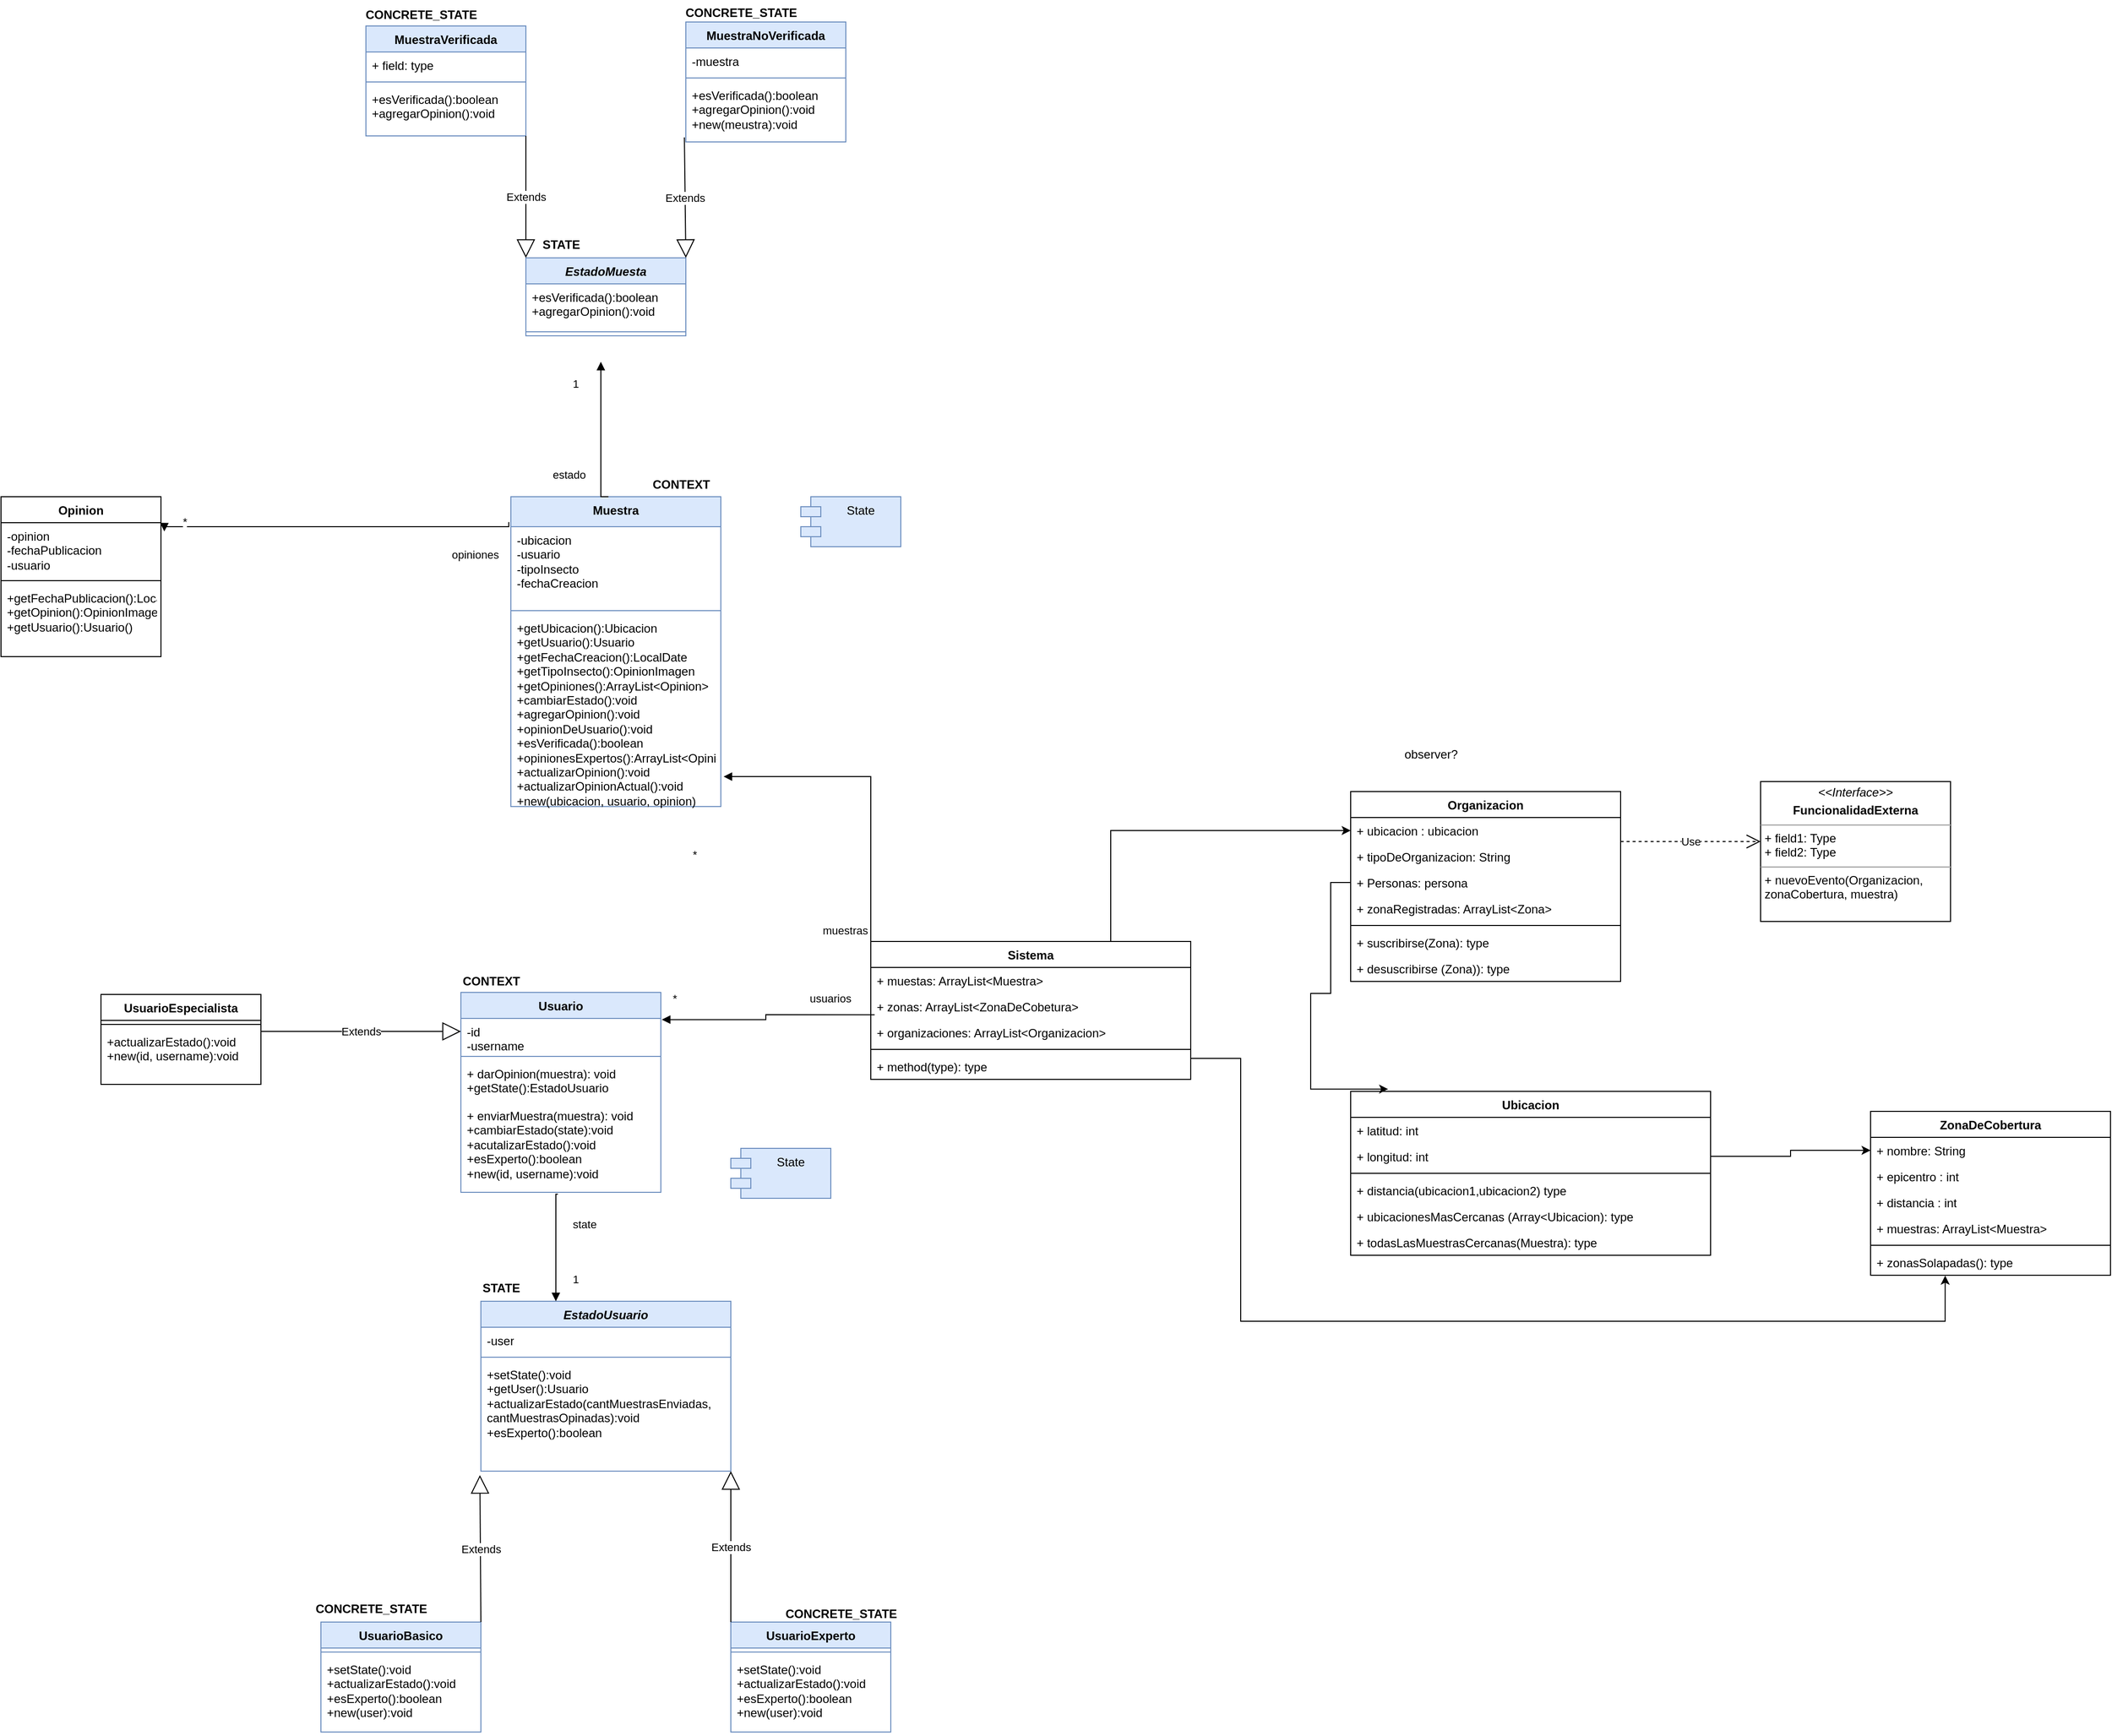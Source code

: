 <mxfile version="21.3.8" type="device">
  <diagram name="Página-1" id="EJl1tC74jtopaxx9l2ul">
    <mxGraphModel dx="2084" dy="671" grid="1" gridSize="10" guides="1" tooltips="1" connect="1" arrows="1" fold="1" page="1" pageScale="1" pageWidth="827" pageHeight="1169" math="0" shadow="0">
      <root>
        <mxCell id="0" />
        <mxCell id="1" parent="0" />
        <mxCell id="cjWLQR7C9Qx7QQM9_jkd-96" value="&lt;div&gt;Muestra&lt;/div&gt;&lt;div&gt;&lt;br&gt;&lt;/div&gt;" style="swimlane;fontStyle=1;align=center;verticalAlign=top;childLayout=stackLayout;horizontal=1;startSize=30;horizontalStack=0;resizeParent=1;resizeParentMax=0;resizeLast=0;collapsible=1;marginBottom=0;whiteSpace=wrap;html=1;fillColor=#dae8fc;strokeColor=#6c8ebf;" parent="1" vertex="1">
          <mxGeometry x="-180" y="585" width="210" height="310" as="geometry" />
        </mxCell>
        <mxCell id="cjWLQR7C9Qx7QQM9_jkd-97" value="&lt;div&gt;-ubicacion&lt;/div&gt;&lt;div&gt;-usuario&lt;/div&gt;&lt;div&gt;-tipoInsecto&lt;/div&gt;&lt;div&gt;-fechaCreacion&lt;/div&gt;" style="text;strokeColor=none;fillColor=none;align=left;verticalAlign=top;spacingLeft=4;spacingRight=4;overflow=hidden;rotatable=0;points=[[0,0.5],[1,0.5]];portConstraint=eastwest;whiteSpace=wrap;html=1;" parent="cjWLQR7C9Qx7QQM9_jkd-96" vertex="1">
          <mxGeometry y="30" width="210" height="80" as="geometry" />
        </mxCell>
        <mxCell id="cjWLQR7C9Qx7QQM9_jkd-98" value="" style="line;strokeWidth=1;fillColor=none;align=left;verticalAlign=middle;spacingTop=-1;spacingLeft=3;spacingRight=3;rotatable=0;labelPosition=right;points=[];portConstraint=eastwest;strokeColor=inherit;" parent="cjWLQR7C9Qx7QQM9_jkd-96" vertex="1">
          <mxGeometry y="110" width="210" height="8" as="geometry" />
        </mxCell>
        <mxCell id="cjWLQR7C9Qx7QQM9_jkd-99" value="&lt;div&gt;+getUbicacion():Ubicacion&lt;/div&gt;&lt;div&gt;+getUsuario():Usuario&lt;/div&gt;&lt;div&gt;+getFechaCreacion():LocalDate&lt;/div&gt;&lt;div&gt;+getTipoInsecto():OpinionImagen&lt;br&gt;&lt;/div&gt;&lt;div&gt;+getOpiniones():ArrayList&amp;lt;Opinion&amp;gt;&lt;/div&gt;&lt;div&gt;+cambiarEstado():void&lt;/div&gt;&lt;div&gt;+agregarOpinion():void&lt;/div&gt;&lt;div&gt;+opinionDeUsuario():void&lt;/div&gt;&lt;div&gt;+esVerificada():boolean&lt;/div&gt;&lt;div&gt;+opinionesExpertos():ArrayList&amp;lt;Opinion&amp;gt;&lt;/div&gt;&lt;div&gt;+actualizarOpinion():void&lt;/div&gt;&lt;div&gt;+actualizarOpinionActual():void&lt;/div&gt;&lt;div&gt;+new(ubicacion, usuario, opinion)&lt;br&gt;&lt;/div&gt;" style="text;strokeColor=none;fillColor=none;align=left;verticalAlign=top;spacingLeft=4;spacingRight=4;overflow=hidden;rotatable=0;points=[[0,0.5],[1,0.5]];portConstraint=eastwest;whiteSpace=wrap;html=1;" parent="cjWLQR7C9Qx7QQM9_jkd-96" vertex="1">
          <mxGeometry y="118" width="210" height="192" as="geometry" />
        </mxCell>
        <mxCell id="cjWLQR7C9Qx7QQM9_jkd-109" value="Ubicacion" style="swimlane;fontStyle=1;align=center;verticalAlign=top;childLayout=stackLayout;horizontal=1;startSize=26;horizontalStack=0;resizeParent=1;resizeParentMax=0;resizeLast=0;collapsible=1;marginBottom=0;whiteSpace=wrap;html=1;" parent="1" vertex="1">
          <mxGeometry x="660" y="1180" width="360" height="164" as="geometry" />
        </mxCell>
        <mxCell id="cjWLQR7C9Qx7QQM9_jkd-110" value="+ latitud: int" style="text;strokeColor=none;fillColor=none;align=left;verticalAlign=top;spacingLeft=4;spacingRight=4;overflow=hidden;rotatable=0;points=[[0,0.5],[1,0.5]];portConstraint=eastwest;whiteSpace=wrap;html=1;" parent="cjWLQR7C9Qx7QQM9_jkd-109" vertex="1">
          <mxGeometry y="26" width="360" height="26" as="geometry" />
        </mxCell>
        <mxCell id="cjWLQR7C9Qx7QQM9_jkd-113" value="+ longitud: int&amp;nbsp;" style="text;strokeColor=none;fillColor=none;align=left;verticalAlign=top;spacingLeft=4;spacingRight=4;overflow=hidden;rotatable=0;points=[[0,0.5],[1,0.5]];portConstraint=eastwest;whiteSpace=wrap;html=1;" parent="cjWLQR7C9Qx7QQM9_jkd-109" vertex="1">
          <mxGeometry y="52" width="360" height="26" as="geometry" />
        </mxCell>
        <mxCell id="cjWLQR7C9Qx7QQM9_jkd-111" value="" style="line;strokeWidth=1;fillColor=none;align=left;verticalAlign=middle;spacingTop=-1;spacingLeft=3;spacingRight=3;rotatable=0;labelPosition=right;points=[];portConstraint=eastwest;strokeColor=inherit;" parent="cjWLQR7C9Qx7QQM9_jkd-109" vertex="1">
          <mxGeometry y="78" width="360" height="8" as="geometry" />
        </mxCell>
        <mxCell id="cjWLQR7C9Qx7QQM9_jkd-112" value="+ distancia(ubicacion1,ubicacion2) type" style="text;strokeColor=none;fillColor=none;align=left;verticalAlign=top;spacingLeft=4;spacingRight=4;overflow=hidden;rotatable=0;points=[[0,0.5],[1,0.5]];portConstraint=eastwest;whiteSpace=wrap;html=1;" parent="cjWLQR7C9Qx7QQM9_jkd-109" vertex="1">
          <mxGeometry y="86" width="360" height="26" as="geometry" />
        </mxCell>
        <mxCell id="cjWLQR7C9Qx7QQM9_jkd-114" value="+ ubicacionesMasCercanas (Array&amp;lt;Ubicacion): type" style="text;strokeColor=none;fillColor=none;align=left;verticalAlign=top;spacingLeft=4;spacingRight=4;overflow=hidden;rotatable=0;points=[[0,0.5],[1,0.5]];portConstraint=eastwest;whiteSpace=wrap;html=1;" parent="cjWLQR7C9Qx7QQM9_jkd-109" vertex="1">
          <mxGeometry y="112" width="360" height="26" as="geometry" />
        </mxCell>
        <mxCell id="cjWLQR7C9Qx7QQM9_jkd-115" value="+ todasLasMuestrasCercanas(Muestra): type" style="text;strokeColor=none;fillColor=none;align=left;verticalAlign=top;spacingLeft=4;spacingRight=4;overflow=hidden;rotatable=0;points=[[0,0.5],[1,0.5]];portConstraint=eastwest;whiteSpace=wrap;html=1;" parent="cjWLQR7C9Qx7QQM9_jkd-109" vertex="1">
          <mxGeometry y="138" width="360" height="26" as="geometry" />
        </mxCell>
        <mxCell id="cjWLQR7C9Qx7QQM9_jkd-116" value="" style="text;strokeColor=none;fillColor=none;align=left;verticalAlign=middle;spacingTop=-1;spacingLeft=4;spacingRight=4;rotatable=0;labelPosition=right;points=[];portConstraint=eastwest;" parent="1" vertex="1">
          <mxGeometry x="630" y="906" width="20" height="14" as="geometry" />
        </mxCell>
        <mxCell id="cjWLQR7C9Qx7QQM9_jkd-117" value="Organizacion" style="swimlane;fontStyle=1;align=center;verticalAlign=top;childLayout=stackLayout;horizontal=1;startSize=26;horizontalStack=0;resizeParent=1;resizeParentMax=0;resizeLast=0;collapsible=1;marginBottom=0;whiteSpace=wrap;html=1;" parent="1" vertex="1">
          <mxGeometry x="660" y="880" width="270" height="190" as="geometry" />
        </mxCell>
        <mxCell id="cjWLQR7C9Qx7QQM9_jkd-118" value="+ ubicacion : ubicacion" style="text;strokeColor=none;fillColor=none;align=left;verticalAlign=top;spacingLeft=4;spacingRight=4;overflow=hidden;rotatable=0;points=[[0,0.5],[1,0.5]];portConstraint=eastwest;whiteSpace=wrap;html=1;" parent="cjWLQR7C9Qx7QQM9_jkd-117" vertex="1">
          <mxGeometry y="26" width="270" height="26" as="geometry" />
        </mxCell>
        <mxCell id="cjWLQR7C9Qx7QQM9_jkd-121" value="+ tipoDeOrganizacion: String" style="text;strokeColor=none;fillColor=none;align=left;verticalAlign=top;spacingLeft=4;spacingRight=4;overflow=hidden;rotatable=0;points=[[0,0.5],[1,0.5]];portConstraint=eastwest;whiteSpace=wrap;html=1;" parent="cjWLQR7C9Qx7QQM9_jkd-117" vertex="1">
          <mxGeometry y="52" width="270" height="26" as="geometry" />
        </mxCell>
        <mxCell id="cjWLQR7C9Qx7QQM9_jkd-122" value="+ Personas: persona" style="text;strokeColor=none;fillColor=none;align=left;verticalAlign=top;spacingLeft=4;spacingRight=4;overflow=hidden;rotatable=0;points=[[0,0.5],[1,0.5]];portConstraint=eastwest;whiteSpace=wrap;html=1;" parent="cjWLQR7C9Qx7QQM9_jkd-117" vertex="1">
          <mxGeometry y="78" width="270" height="26" as="geometry" />
        </mxCell>
        <mxCell id="cjWLQR7C9Qx7QQM9_jkd-124" value="+ zonaRegistradas: ArrayList&amp;lt;Zona&amp;gt;" style="text;strokeColor=none;fillColor=none;align=left;verticalAlign=top;spacingLeft=4;spacingRight=4;overflow=hidden;rotatable=0;points=[[0,0.5],[1,0.5]];portConstraint=eastwest;whiteSpace=wrap;html=1;" parent="cjWLQR7C9Qx7QQM9_jkd-117" vertex="1">
          <mxGeometry y="104" width="270" height="26" as="geometry" />
        </mxCell>
        <mxCell id="cjWLQR7C9Qx7QQM9_jkd-119" value="" style="line;strokeWidth=1;fillColor=none;align=left;verticalAlign=middle;spacingTop=-1;spacingLeft=3;spacingRight=3;rotatable=0;labelPosition=right;points=[];portConstraint=eastwest;strokeColor=inherit;" parent="cjWLQR7C9Qx7QQM9_jkd-117" vertex="1">
          <mxGeometry y="130" width="270" height="8" as="geometry" />
        </mxCell>
        <mxCell id="cjWLQR7C9Qx7QQM9_jkd-123" value="+ suscribirse(Zona): type" style="text;strokeColor=none;fillColor=none;align=left;verticalAlign=top;spacingLeft=4;spacingRight=4;overflow=hidden;rotatable=0;points=[[0,0.5],[1,0.5]];portConstraint=eastwest;whiteSpace=wrap;html=1;" parent="cjWLQR7C9Qx7QQM9_jkd-117" vertex="1">
          <mxGeometry y="138" width="270" height="26" as="geometry" />
        </mxCell>
        <mxCell id="cjWLQR7C9Qx7QQM9_jkd-120" value="+ desuscribirse (Zona)): type" style="text;strokeColor=none;fillColor=none;align=left;verticalAlign=top;spacingLeft=4;spacingRight=4;overflow=hidden;rotatable=0;points=[[0,0.5],[1,0.5]];portConstraint=eastwest;whiteSpace=wrap;html=1;" parent="cjWLQR7C9Qx7QQM9_jkd-117" vertex="1">
          <mxGeometry y="164" width="270" height="26" as="geometry" />
        </mxCell>
        <mxCell id="cjWLQR7C9Qx7QQM9_jkd-125" value="Use" style="endArrow=open;endSize=12;dashed=1;html=1;rounded=0;exitX=1;exitY=0;exitDx=0;exitDy=0;" parent="1" edge="1">
          <mxGeometry width="160" relative="1" as="geometry">
            <mxPoint x="930" y="930" as="sourcePoint" />
            <mxPoint x="1070" y="930" as="targetPoint" />
          </mxGeometry>
        </mxCell>
        <mxCell id="cjWLQR7C9Qx7QQM9_jkd-127" value="&lt;p style=&quot;margin:0px;margin-top:4px;text-align:center;&quot;&gt;&lt;i&gt;&amp;lt;&amp;lt;Interface&amp;gt;&amp;gt;&lt;/i&gt;&lt;/p&gt;&lt;p style=&quot;margin:0px;margin-top:4px;text-align:center;&quot;&gt;&lt;b&gt;FuncionalidadExterna&lt;/b&gt;&lt;br&gt;&lt;/p&gt;&lt;hr size=&quot;1&quot;&gt;&lt;p style=&quot;margin:0px;margin-left:4px;&quot;&gt;+ field1: Type&lt;br&gt;+ field2: Type&lt;/p&gt;&lt;hr size=&quot;1&quot;&gt;&lt;p style=&quot;margin:0px;margin-left:4px;&quot;&gt;+ nuevoEvento(Organizacion, zonaCobertura, muestra)&lt;br&gt;&lt;/p&gt;" style="verticalAlign=top;align=left;overflow=fill;fontSize=12;fontFamily=Helvetica;html=1;whiteSpace=wrap;" parent="1" vertex="1">
          <mxGeometry x="1070" y="870" width="190" height="140" as="geometry" />
        </mxCell>
        <mxCell id="cjWLQR7C9Qx7QQM9_jkd-128" value="ZonaDeCobertura" style="swimlane;fontStyle=1;align=center;verticalAlign=top;childLayout=stackLayout;horizontal=1;startSize=26;horizontalStack=0;resizeParent=1;resizeParentMax=0;resizeLast=0;collapsible=1;marginBottom=0;whiteSpace=wrap;html=1;" parent="1" vertex="1">
          <mxGeometry x="1180" y="1200" width="240" height="164" as="geometry" />
        </mxCell>
        <mxCell id="cjWLQR7C9Qx7QQM9_jkd-136" value="+ nombre: String" style="text;strokeColor=none;fillColor=none;align=left;verticalAlign=top;spacingLeft=4;spacingRight=4;overflow=hidden;rotatable=0;points=[[0,0.5],[1,0.5]];portConstraint=eastwest;whiteSpace=wrap;html=1;" parent="cjWLQR7C9Qx7QQM9_jkd-128" vertex="1">
          <mxGeometry y="26" width="240" height="26" as="geometry" />
        </mxCell>
        <mxCell id="cjWLQR7C9Qx7QQM9_jkd-129" value="+ epicentro : int&amp;nbsp;" style="text;strokeColor=none;fillColor=none;align=left;verticalAlign=top;spacingLeft=4;spacingRight=4;overflow=hidden;rotatable=0;points=[[0,0.5],[1,0.5]];portConstraint=eastwest;whiteSpace=wrap;html=1;" parent="cjWLQR7C9Qx7QQM9_jkd-128" vertex="1">
          <mxGeometry y="52" width="240" height="26" as="geometry" />
        </mxCell>
        <mxCell id="cjWLQR7C9Qx7QQM9_jkd-137" value="+ distancia : int" style="text;strokeColor=none;fillColor=none;align=left;verticalAlign=top;spacingLeft=4;spacingRight=4;overflow=hidden;rotatable=0;points=[[0,0.5],[1,0.5]];portConstraint=eastwest;whiteSpace=wrap;html=1;" parent="cjWLQR7C9Qx7QQM9_jkd-128" vertex="1">
          <mxGeometry y="78" width="240" height="26" as="geometry" />
        </mxCell>
        <mxCell id="cjWLQR7C9Qx7QQM9_jkd-138" value="+ muestras: ArrayList&amp;lt;Muestra&amp;gt;" style="text;strokeColor=none;fillColor=none;align=left;verticalAlign=top;spacingLeft=4;spacingRight=4;overflow=hidden;rotatable=0;points=[[0,0.5],[1,0.5]];portConstraint=eastwest;whiteSpace=wrap;html=1;" parent="cjWLQR7C9Qx7QQM9_jkd-128" vertex="1">
          <mxGeometry y="104" width="240" height="26" as="geometry" />
        </mxCell>
        <mxCell id="cjWLQR7C9Qx7QQM9_jkd-130" value="" style="line;strokeWidth=1;fillColor=none;align=left;verticalAlign=middle;spacingTop=-1;spacingLeft=3;spacingRight=3;rotatable=0;labelPosition=right;points=[];portConstraint=eastwest;strokeColor=inherit;" parent="cjWLQR7C9Qx7QQM9_jkd-128" vertex="1">
          <mxGeometry y="130" width="240" height="8" as="geometry" />
        </mxCell>
        <mxCell id="cjWLQR7C9Qx7QQM9_jkd-131" value="+ zonasSolapadas(): type" style="text;strokeColor=none;fillColor=none;align=left;verticalAlign=top;spacingLeft=4;spacingRight=4;overflow=hidden;rotatable=0;points=[[0,0.5],[1,0.5]];portConstraint=eastwest;whiteSpace=wrap;html=1;" parent="cjWLQR7C9Qx7QQM9_jkd-128" vertex="1">
          <mxGeometry y="138" width="240" height="26" as="geometry" />
        </mxCell>
        <mxCell id="cjWLQR7C9Qx7QQM9_jkd-161" style="edgeStyle=orthogonalEdgeStyle;rounded=0;orthogonalLoop=1;jettySize=auto;html=1;exitX=0.75;exitY=0;exitDx=0;exitDy=0;entryX=0;entryY=0.5;entryDx=0;entryDy=0;" parent="1" source="cjWLQR7C9Qx7QQM9_jkd-139" target="cjWLQR7C9Qx7QQM9_jkd-118" edge="1">
          <mxGeometry relative="1" as="geometry" />
        </mxCell>
        <mxCell id="cjWLQR7C9Qx7QQM9_jkd-139" value="Sistema" style="swimlane;fontStyle=1;align=center;verticalAlign=top;childLayout=stackLayout;horizontal=1;startSize=26;horizontalStack=0;resizeParent=1;resizeParentMax=0;resizeLast=0;collapsible=1;marginBottom=0;whiteSpace=wrap;html=1;" parent="1" vertex="1">
          <mxGeometry x="180" y="1030" width="320" height="138" as="geometry" />
        </mxCell>
        <mxCell id="cjWLQR7C9Qx7QQM9_jkd-140" value="+ muestas: ArrayList&amp;lt;Muestra&amp;gt;" style="text;strokeColor=none;fillColor=none;align=left;verticalAlign=top;spacingLeft=4;spacingRight=4;overflow=hidden;rotatable=0;points=[[0,0.5],[1,0.5]];portConstraint=eastwest;whiteSpace=wrap;html=1;" parent="cjWLQR7C9Qx7QQM9_jkd-139" vertex="1">
          <mxGeometry y="26" width="320" height="26" as="geometry" />
        </mxCell>
        <mxCell id="cjWLQR7C9Qx7QQM9_jkd-144" value="+ zonas: ArrayList&amp;lt;ZonaDeCobetura&amp;gt;" style="text;strokeColor=none;fillColor=none;align=left;verticalAlign=top;spacingLeft=4;spacingRight=4;overflow=hidden;rotatable=0;points=[[0,0.5],[1,0.5]];portConstraint=eastwest;whiteSpace=wrap;html=1;" parent="cjWLQR7C9Qx7QQM9_jkd-139" vertex="1">
          <mxGeometry y="52" width="320" height="26" as="geometry" />
        </mxCell>
        <mxCell id="cjWLQR7C9Qx7QQM9_jkd-145" value="+ organizaciones: ArrayList&amp;lt;Organizacion&amp;gt;" style="text;strokeColor=none;fillColor=none;align=left;verticalAlign=top;spacingLeft=4;spacingRight=4;overflow=hidden;rotatable=0;points=[[0,0.5],[1,0.5]];portConstraint=eastwest;whiteSpace=wrap;html=1;" parent="cjWLQR7C9Qx7QQM9_jkd-139" vertex="1">
          <mxGeometry y="78" width="320" height="26" as="geometry" />
        </mxCell>
        <mxCell id="cjWLQR7C9Qx7QQM9_jkd-141" value="" style="line;strokeWidth=1;fillColor=none;align=left;verticalAlign=middle;spacingTop=-1;spacingLeft=3;spacingRight=3;rotatable=0;labelPosition=right;points=[];portConstraint=eastwest;strokeColor=inherit;" parent="cjWLQR7C9Qx7QQM9_jkd-139" vertex="1">
          <mxGeometry y="104" width="320" height="8" as="geometry" />
        </mxCell>
        <mxCell id="cjWLQR7C9Qx7QQM9_jkd-142" value="+ method(type): type" style="text;strokeColor=none;fillColor=none;align=left;verticalAlign=top;spacingLeft=4;spacingRight=4;overflow=hidden;rotatable=0;points=[[0,0.5],[1,0.5]];portConstraint=eastwest;whiteSpace=wrap;html=1;" parent="cjWLQR7C9Qx7QQM9_jkd-139" vertex="1">
          <mxGeometry y="112" width="320" height="26" as="geometry" />
        </mxCell>
        <mxCell id="cjWLQR7C9Qx7QQM9_jkd-146" value="Usuario" style="swimlane;fontStyle=1;align=center;verticalAlign=top;childLayout=stackLayout;horizontal=1;startSize=26;horizontalStack=0;resizeParent=1;resizeParentMax=0;resizeLast=0;collapsible=1;marginBottom=0;whiteSpace=wrap;html=1;fillColor=#dae8fc;strokeColor=#6c8ebf;" parent="1" vertex="1">
          <mxGeometry x="-230" y="1081" width="200" height="200" as="geometry" />
        </mxCell>
        <mxCell id="cjWLQR7C9Qx7QQM9_jkd-147" value="&lt;div&gt;-id&lt;/div&gt;&lt;div&gt;-username&lt;/div&gt;&lt;div&gt;&lt;br&gt;&lt;/div&gt;" style="text;strokeColor=none;fillColor=none;align=left;verticalAlign=top;spacingLeft=4;spacingRight=4;overflow=hidden;rotatable=0;points=[[0,0.5],[1,0.5]];portConstraint=eastwest;whiteSpace=wrap;html=1;" parent="cjWLQR7C9Qx7QQM9_jkd-146" vertex="1">
          <mxGeometry y="26" width="200" height="34" as="geometry" />
        </mxCell>
        <mxCell id="cjWLQR7C9Qx7QQM9_jkd-148" value="" style="line;strokeWidth=1;fillColor=none;align=left;verticalAlign=middle;spacingTop=-1;spacingLeft=3;spacingRight=3;rotatable=0;labelPosition=right;points=[];portConstraint=eastwest;strokeColor=inherit;" parent="cjWLQR7C9Qx7QQM9_jkd-146" vertex="1">
          <mxGeometry y="60" width="200" height="8" as="geometry" />
        </mxCell>
        <mxCell id="cjWLQR7C9Qx7QQM9_jkd-149" value="&lt;div&gt;+ darOpinion(muestra): void&lt;/div&gt;&lt;div&gt;+getState():EstadoUsuario&lt;/div&gt;" style="text;strokeColor=none;fillColor=none;align=left;verticalAlign=top;spacingLeft=4;spacingRight=4;overflow=hidden;rotatable=0;points=[[0,0.5],[1,0.5]];portConstraint=eastwest;whiteSpace=wrap;html=1;" parent="cjWLQR7C9Qx7QQM9_jkd-146" vertex="1">
          <mxGeometry y="68" width="200" height="42" as="geometry" />
        </mxCell>
        <mxCell id="cjWLQR7C9Qx7QQM9_jkd-151" value="&lt;div&gt;+ enviarMuestra(muestra): void&lt;/div&gt;&lt;div&gt;+cambiarEstado(state):void&lt;/div&gt;&lt;div&gt;+acutalizarEstado():void&lt;/div&gt;&lt;div&gt;+esExperto():boolean&lt;/div&gt;&lt;div&gt;+new(id, username):void&lt;br&gt;&lt;/div&gt;&lt;div&gt;&lt;br&gt;&lt;/div&gt;" style="text;strokeColor=none;fillColor=none;align=left;verticalAlign=top;spacingLeft=4;spacingRight=4;overflow=hidden;rotatable=0;points=[[0,0.5],[1,0.5]];portConstraint=eastwest;whiteSpace=wrap;html=1;" parent="cjWLQR7C9Qx7QQM9_jkd-146" vertex="1">
          <mxGeometry y="110" width="200" height="90" as="geometry" />
        </mxCell>
        <mxCell id="cjWLQR7C9Qx7QQM9_jkd-155" style="edgeStyle=orthogonalEdgeStyle;rounded=0;orthogonalLoop=1;jettySize=auto;html=1;exitX=0;exitY=0.5;exitDx=0;exitDy=0;entryX=0.104;entryY=-0.014;entryDx=0;entryDy=0;entryPerimeter=0;" parent="1" source="cjWLQR7C9Qx7QQM9_jkd-122" target="cjWLQR7C9Qx7QQM9_jkd-109" edge="1">
          <mxGeometry relative="1" as="geometry">
            <Array as="points">
              <mxPoint x="640" y="971" />
              <mxPoint x="640" y="1082" />
              <mxPoint x="620" y="1082" />
              <mxPoint x="620" y="1178" />
            </Array>
          </mxGeometry>
        </mxCell>
        <mxCell id="cjWLQR7C9Qx7QQM9_jkd-157" style="edgeStyle=orthogonalEdgeStyle;rounded=0;orthogonalLoop=1;jettySize=auto;html=1;exitX=1;exitY=0.5;exitDx=0;exitDy=0;entryX=0;entryY=0.5;entryDx=0;entryDy=0;" parent="1" source="cjWLQR7C9Qx7QQM9_jkd-113" target="cjWLQR7C9Qx7QQM9_jkd-136" edge="1">
          <mxGeometry relative="1" as="geometry" />
        </mxCell>
        <mxCell id="cjWLQR7C9Qx7QQM9_jkd-158" style="edgeStyle=orthogonalEdgeStyle;rounded=0;orthogonalLoop=1;jettySize=auto;html=1;exitX=1;exitY=0.5;exitDx=0;exitDy=0;entryX=0.311;entryY=1.016;entryDx=0;entryDy=0;entryPerimeter=0;" parent="1" source="cjWLQR7C9Qx7QQM9_jkd-145" target="cjWLQR7C9Qx7QQM9_jkd-131" edge="1">
          <mxGeometry relative="1" as="geometry">
            <Array as="points">
              <mxPoint x="550" y="1147" />
              <mxPoint x="550" y="1410" />
              <mxPoint x="1255" y="1410" />
            </Array>
          </mxGeometry>
        </mxCell>
        <mxCell id="cjWLQR7C9Qx7QQM9_jkd-162" value="observer?" style="text;html=1;align=center;verticalAlign=middle;resizable=0;points=[];autosize=1;strokeColor=none;fillColor=none;" parent="1" vertex="1">
          <mxGeometry x="700" y="828" width="80" height="30" as="geometry" />
        </mxCell>
        <mxCell id="cjWLQR7C9Qx7QQM9_jkd-165" value="UsuarioExperto" style="swimlane;fontStyle=1;align=center;verticalAlign=top;childLayout=stackLayout;horizontal=1;startSize=26;horizontalStack=0;resizeParent=1;resizeParentMax=0;resizeLast=0;collapsible=1;marginBottom=0;whiteSpace=wrap;html=1;fillColor=#dae8fc;strokeColor=#6c8ebf;" parent="1" vertex="1">
          <mxGeometry x="40" y="1711" width="160" height="110" as="geometry" />
        </mxCell>
        <mxCell id="cjWLQR7C9Qx7QQM9_jkd-167" value="" style="line;strokeWidth=1;fillColor=none;align=left;verticalAlign=middle;spacingTop=-1;spacingLeft=3;spacingRight=3;rotatable=0;labelPosition=right;points=[];portConstraint=eastwest;strokeColor=inherit;" parent="cjWLQR7C9Qx7QQM9_jkd-165" vertex="1">
          <mxGeometry y="26" width="160" height="8" as="geometry" />
        </mxCell>
        <mxCell id="cjWLQR7C9Qx7QQM9_jkd-168" value="&lt;div&gt;+setState():void&lt;/div&gt;&lt;div&gt;+actualizarEstado():void&lt;/div&gt;&lt;div&gt;+esExperto():boolean&lt;/div&gt;&lt;div&gt;+new(user):void&lt;br&gt;&lt;/div&gt;" style="text;strokeColor=none;fillColor=none;align=left;verticalAlign=top;spacingLeft=4;spacingRight=4;overflow=hidden;rotatable=0;points=[[0,0.5],[1,0.5]];portConstraint=eastwest;whiteSpace=wrap;html=1;" parent="cjWLQR7C9Qx7QQM9_jkd-165" vertex="1">
          <mxGeometry y="34" width="160" height="76" as="geometry" />
        </mxCell>
        <mxCell id="cjWLQR7C9Qx7QQM9_jkd-169" value="UsuarioBasico" style="swimlane;fontStyle=1;align=center;verticalAlign=top;childLayout=stackLayout;horizontal=1;startSize=26;horizontalStack=0;resizeParent=1;resizeParentMax=0;resizeLast=0;collapsible=1;marginBottom=0;whiteSpace=wrap;html=1;fillColor=#dae8fc;strokeColor=#6c8ebf;" parent="1" vertex="1">
          <mxGeometry x="-370" y="1711" width="160" height="110" as="geometry" />
        </mxCell>
        <mxCell id="cjWLQR7C9Qx7QQM9_jkd-171" value="" style="line;strokeWidth=1;fillColor=none;align=left;verticalAlign=middle;spacingTop=-1;spacingLeft=3;spacingRight=3;rotatable=0;labelPosition=right;points=[];portConstraint=eastwest;strokeColor=inherit;" parent="cjWLQR7C9Qx7QQM9_jkd-169" vertex="1">
          <mxGeometry y="26" width="160" height="8" as="geometry" />
        </mxCell>
        <mxCell id="cjWLQR7C9Qx7QQM9_jkd-172" value="&lt;div&gt;+setState():void&lt;/div&gt;&lt;div&gt;+actualizarEstado():void&lt;/div&gt;&lt;div&gt;+esExperto():boolean&lt;/div&gt;&lt;div&gt;+new(user):void&lt;br&gt;&lt;/div&gt;" style="text;strokeColor=none;fillColor=none;align=left;verticalAlign=top;spacingLeft=4;spacingRight=4;overflow=hidden;rotatable=0;points=[[0,0.5],[1,0.5]];portConstraint=eastwest;whiteSpace=wrap;html=1;" parent="cjWLQR7C9Qx7QQM9_jkd-169" vertex="1">
          <mxGeometry y="34" width="160" height="76" as="geometry" />
        </mxCell>
        <mxCell id="cjWLQR7C9Qx7QQM9_jkd-179" value="UsuarioEspecialista" style="swimlane;fontStyle=1;align=center;verticalAlign=top;childLayout=stackLayout;horizontal=1;startSize=26;horizontalStack=0;resizeParent=1;resizeParentMax=0;resizeLast=0;collapsible=1;marginBottom=0;whiteSpace=wrap;html=1;" parent="1" vertex="1">
          <mxGeometry x="-590" y="1083" width="160" height="90" as="geometry" />
        </mxCell>
        <mxCell id="cjWLQR7C9Qx7QQM9_jkd-181" value="" style="line;strokeWidth=1;fillColor=none;align=left;verticalAlign=middle;spacingTop=-1;spacingLeft=3;spacingRight=3;rotatable=0;labelPosition=right;points=[];portConstraint=eastwest;strokeColor=inherit;" parent="cjWLQR7C9Qx7QQM9_jkd-179" vertex="1">
          <mxGeometry y="26" width="160" height="8" as="geometry" />
        </mxCell>
        <mxCell id="cjWLQR7C9Qx7QQM9_jkd-182" value="&lt;div&gt;+actualizarEstado():void&lt;/div&gt;&lt;div&gt;+new(id, username):void&lt;br&gt;&lt;/div&gt;" style="text;strokeColor=none;fillColor=none;align=left;verticalAlign=top;spacingLeft=4;spacingRight=4;overflow=hidden;rotatable=0;points=[[0,0.5],[1,0.5]];portConstraint=eastwest;whiteSpace=wrap;html=1;" parent="cjWLQR7C9Qx7QQM9_jkd-179" vertex="1">
          <mxGeometry y="34" width="160" height="56" as="geometry" />
        </mxCell>
        <mxCell id="dOL37KlRLSiU1scWst8k-1" value="Extends" style="endArrow=block;endSize=16;endFill=0;html=1;rounded=0;" parent="1" edge="1">
          <mxGeometry width="160" relative="1" as="geometry">
            <mxPoint x="-430" y="1120" as="sourcePoint" />
            <mxPoint x="-230" y="1120" as="targetPoint" />
          </mxGeometry>
        </mxCell>
        <mxCell id="dOL37KlRLSiU1scWst8k-3" value="EstadoUsuario" style="swimlane;fontStyle=3;align=center;verticalAlign=top;childLayout=stackLayout;horizontal=1;startSize=26;horizontalStack=0;resizeParent=1;resizeParentMax=0;resizeLast=0;collapsible=1;marginBottom=0;whiteSpace=wrap;html=1;fillColor=#dae8fc;strokeColor=#6c8ebf;" parent="1" vertex="1">
          <mxGeometry x="-210" y="1390" width="250" height="170" as="geometry" />
        </mxCell>
        <mxCell id="dOL37KlRLSiU1scWst8k-4" value="-user" style="text;strokeColor=none;fillColor=none;align=left;verticalAlign=top;spacingLeft=4;spacingRight=4;overflow=hidden;rotatable=0;points=[[0,0.5],[1,0.5]];portConstraint=eastwest;whiteSpace=wrap;html=1;" parent="dOL37KlRLSiU1scWst8k-3" vertex="1">
          <mxGeometry y="26" width="250" height="26" as="geometry" />
        </mxCell>
        <mxCell id="dOL37KlRLSiU1scWst8k-5" value="" style="line;strokeWidth=1;fillColor=none;align=left;verticalAlign=middle;spacingTop=-1;spacingLeft=3;spacingRight=3;rotatable=0;labelPosition=right;points=[];portConstraint=eastwest;strokeColor=inherit;" parent="dOL37KlRLSiU1scWst8k-3" vertex="1">
          <mxGeometry y="52" width="250" height="8" as="geometry" />
        </mxCell>
        <mxCell id="dOL37KlRLSiU1scWst8k-6" value="&lt;div&gt;+setState():void&lt;/div&gt;&lt;div&gt;+getUser():Usuario&lt;/div&gt;&lt;div&gt;+actualizarEstado(cantMuestrasEnviadas, cantMuestrasOpinadas):void&lt;/div&gt;&lt;div&gt;+esExperto():boolean&lt;br&gt;&lt;/div&gt;" style="text;strokeColor=none;fillColor=none;align=left;verticalAlign=top;spacingLeft=4;spacingRight=4;overflow=hidden;rotatable=0;points=[[0,0.5],[1,0.5]];portConstraint=eastwest;whiteSpace=wrap;html=1;" parent="dOL37KlRLSiU1scWst8k-3" vertex="1">
          <mxGeometry y="60" width="250" height="110" as="geometry" />
        </mxCell>
        <mxCell id="dOL37KlRLSiU1scWst8k-9" value="state" style="endArrow=block;endFill=1;html=1;edgeStyle=orthogonalEdgeStyle;align=left;verticalAlign=top;rounded=0;exitX=0.485;exitY=1.021;exitDx=0;exitDy=0;exitPerimeter=0;" parent="1" source="cjWLQR7C9Qx7QQM9_jkd-151" edge="1">
          <mxGeometry x="-0.65" y="15" relative="1" as="geometry">
            <mxPoint x="-126" y="1290" as="sourcePoint" />
            <mxPoint x="-135" y="1390" as="targetPoint" />
            <Array as="points">
              <mxPoint x="-135" y="1283" />
            </Array>
            <mxPoint as="offset" />
          </mxGeometry>
        </mxCell>
        <mxCell id="dOL37KlRLSiU1scWst8k-10" value="1" style="edgeLabel;resizable=0;html=1;align=left;verticalAlign=bottom;" parent="dOL37KlRLSiU1scWst8k-9" connectable="0" vertex="1">
          <mxGeometry x="-1" relative="1" as="geometry">
            <mxPoint x="13" y="94" as="offset" />
          </mxGeometry>
        </mxCell>
        <mxCell id="dOL37KlRLSiU1scWst8k-11" value="EstadoMuesta" style="swimlane;fontStyle=3;align=center;verticalAlign=top;childLayout=stackLayout;horizontal=1;startSize=26;horizontalStack=0;resizeParent=1;resizeParentMax=0;resizeLast=0;collapsible=1;marginBottom=0;whiteSpace=wrap;html=1;fillColor=#dae8fc;strokeColor=#6c8ebf;" parent="1" vertex="1">
          <mxGeometry x="-165" y="346" width="160" height="78" as="geometry" />
        </mxCell>
        <mxCell id="dOL37KlRLSiU1scWst8k-12" value="&lt;div&gt;+esVerificada():boolean&lt;/div&gt;&lt;div&gt;+agregarOpinion():void&lt;br&gt;&lt;/div&gt;" style="text;strokeColor=none;fillColor=none;align=left;verticalAlign=top;spacingLeft=4;spacingRight=4;overflow=hidden;rotatable=0;points=[[0,0.5],[1,0.5]];portConstraint=eastwest;whiteSpace=wrap;html=1;" parent="dOL37KlRLSiU1scWst8k-11" vertex="1">
          <mxGeometry y="26" width="160" height="44" as="geometry" />
        </mxCell>
        <mxCell id="dOL37KlRLSiU1scWst8k-13" value="" style="line;strokeWidth=1;fillColor=none;align=left;verticalAlign=middle;spacingTop=-1;spacingLeft=3;spacingRight=3;rotatable=0;labelPosition=right;points=[];portConstraint=eastwest;strokeColor=inherit;" parent="dOL37KlRLSiU1scWst8k-11" vertex="1">
          <mxGeometry y="70" width="160" height="8" as="geometry" />
        </mxCell>
        <mxCell id="dOL37KlRLSiU1scWst8k-15" value="MuestraNoVerificada" style="swimlane;fontStyle=1;align=center;verticalAlign=top;childLayout=stackLayout;horizontal=1;startSize=26;horizontalStack=0;resizeParent=1;resizeParentMax=0;resizeLast=0;collapsible=1;marginBottom=0;whiteSpace=wrap;html=1;fillColor=#dae8fc;strokeColor=#6c8ebf;" parent="1" vertex="1">
          <mxGeometry x="-5" y="110" width="160" height="120" as="geometry" />
        </mxCell>
        <mxCell id="dOL37KlRLSiU1scWst8k-16" value="-muestra" style="text;strokeColor=none;fillColor=none;align=left;verticalAlign=top;spacingLeft=4;spacingRight=4;overflow=hidden;rotatable=0;points=[[0,0.5],[1,0.5]];portConstraint=eastwest;whiteSpace=wrap;html=1;" parent="dOL37KlRLSiU1scWst8k-15" vertex="1">
          <mxGeometry y="26" width="160" height="26" as="geometry" />
        </mxCell>
        <mxCell id="dOL37KlRLSiU1scWst8k-17" value="" style="line;strokeWidth=1;fillColor=none;align=left;verticalAlign=middle;spacingTop=-1;spacingLeft=3;spacingRight=3;rotatable=0;labelPosition=right;points=[];portConstraint=eastwest;strokeColor=inherit;" parent="dOL37KlRLSiU1scWst8k-15" vertex="1">
          <mxGeometry y="52" width="160" height="8" as="geometry" />
        </mxCell>
        <mxCell id="dOL37KlRLSiU1scWst8k-18" value="&lt;div&gt;+esVerificada():boolean&lt;/div&gt;&lt;div&gt;+agregarOpinion():void&lt;/div&gt;&lt;div&gt;+new(meustra):void&lt;br&gt;&lt;/div&gt;" style="text;strokeColor=none;fillColor=none;align=left;verticalAlign=top;spacingLeft=4;spacingRight=4;overflow=hidden;rotatable=0;points=[[0,0.5],[1,0.5]];portConstraint=eastwest;whiteSpace=wrap;html=1;" parent="dOL37KlRLSiU1scWst8k-15" vertex="1">
          <mxGeometry y="60" width="160" height="60" as="geometry" />
        </mxCell>
        <mxCell id="dOL37KlRLSiU1scWst8k-19" value="MuestraVerificada" style="swimlane;fontStyle=1;align=center;verticalAlign=top;childLayout=stackLayout;horizontal=1;startSize=26;horizontalStack=0;resizeParent=1;resizeParentMax=0;resizeLast=0;collapsible=1;marginBottom=0;whiteSpace=wrap;html=1;fillColor=#dae8fc;strokeColor=#6c8ebf;" parent="1" vertex="1">
          <mxGeometry x="-325" y="114" width="160" height="110" as="geometry" />
        </mxCell>
        <mxCell id="dOL37KlRLSiU1scWst8k-20" value="+ field: type" style="text;strokeColor=none;fillColor=none;align=left;verticalAlign=top;spacingLeft=4;spacingRight=4;overflow=hidden;rotatable=0;points=[[0,0.5],[1,0.5]];portConstraint=eastwest;whiteSpace=wrap;html=1;" parent="dOL37KlRLSiU1scWst8k-19" vertex="1">
          <mxGeometry y="26" width="160" height="26" as="geometry" />
        </mxCell>
        <mxCell id="dOL37KlRLSiU1scWst8k-21" value="" style="line;strokeWidth=1;fillColor=none;align=left;verticalAlign=middle;spacingTop=-1;spacingLeft=3;spacingRight=3;rotatable=0;labelPosition=right;points=[];portConstraint=eastwest;strokeColor=inherit;" parent="dOL37KlRLSiU1scWst8k-19" vertex="1">
          <mxGeometry y="52" width="160" height="8" as="geometry" />
        </mxCell>
        <mxCell id="dOL37KlRLSiU1scWst8k-22" value="&lt;div&gt;+esVerificada():boolean&lt;/div&gt;&lt;div&gt;+agregarOpinion():void&lt;br&gt;&lt;/div&gt;" style="text;strokeColor=none;fillColor=none;align=left;verticalAlign=top;spacingLeft=4;spacingRight=4;overflow=hidden;rotatable=0;points=[[0,0.5],[1,0.5]];portConstraint=eastwest;whiteSpace=wrap;html=1;" parent="dOL37KlRLSiU1scWst8k-19" vertex="1">
          <mxGeometry y="60" width="160" height="50" as="geometry" />
        </mxCell>
        <mxCell id="dOL37KlRLSiU1scWst8k-23" value="estado" style="endArrow=block;endFill=1;html=1;edgeStyle=orthogonalEdgeStyle;align=left;verticalAlign=top;rounded=0;exitX=0.5;exitY=0;exitDx=0;exitDy=0;" parent="1" edge="1">
          <mxGeometry x="-0.403" y="50" relative="1" as="geometry">
            <mxPoint x="-82.44" y="585" as="sourcePoint" />
            <mxPoint x="-90" y="450" as="targetPoint" />
            <Array as="points">
              <mxPoint x="-90" y="585" />
            </Array>
            <mxPoint as="offset" />
          </mxGeometry>
        </mxCell>
        <mxCell id="dOL37KlRLSiU1scWst8k-24" value="1" style="edgeLabel;resizable=0;html=1;align=left;verticalAlign=bottom;" parent="dOL37KlRLSiU1scWst8k-23" connectable="0" vertex="1">
          <mxGeometry x="-1" relative="1" as="geometry">
            <mxPoint x="-38" y="-105" as="offset" />
          </mxGeometry>
        </mxCell>
        <mxCell id="dOL37KlRLSiU1scWst8k-25" value="Extends" style="endArrow=block;endSize=16;endFill=0;html=1;rounded=0;entryX=1;entryY=0;entryDx=0;entryDy=0;exitX=-0.009;exitY=0.925;exitDx=0;exitDy=0;exitPerimeter=0;" parent="1" source="dOL37KlRLSiU1scWst8k-18" target="dOL37KlRLSiU1scWst8k-11" edge="1">
          <mxGeometry width="160" relative="1" as="geometry">
            <mxPoint x="-110" y="440" as="sourcePoint" />
            <mxPoint x="50" y="440" as="targetPoint" />
          </mxGeometry>
        </mxCell>
        <mxCell id="dOL37KlRLSiU1scWst8k-26" value="Extends" style="endArrow=block;endSize=16;endFill=0;html=1;rounded=0;exitX=1;exitY=1;exitDx=0;exitDy=0;entryX=0;entryY=0;entryDx=0;entryDy=0;" parent="1" source="dOL37KlRLSiU1scWst8k-19" target="dOL37KlRLSiU1scWst8k-11" edge="1">
          <mxGeometry width="160" relative="1" as="geometry">
            <mxPoint x="-110" y="440" as="sourcePoint" />
            <mxPoint x="50" y="440" as="targetPoint" />
          </mxGeometry>
        </mxCell>
        <mxCell id="dOL37KlRLSiU1scWst8k-29" value="STATE" style="text;align=center;fontStyle=1;verticalAlign=middle;spacingLeft=3;spacingRight=3;strokeColor=none;rotatable=0;points=[[0,0.5],[1,0.5]];portConstraint=eastwest;html=1;" parent="1" vertex="1">
          <mxGeometry x="-170" y="320" width="80" height="26" as="geometry" />
        </mxCell>
        <mxCell id="dOL37KlRLSiU1scWst8k-30" value="CONCRETE_STATE" style="text;align=center;fontStyle=1;verticalAlign=middle;spacingLeft=3;spacingRight=3;strokeColor=none;rotatable=0;points=[[0,0.5],[1,0.5]];portConstraint=eastwest;html=1;" parent="1" vertex="1">
          <mxGeometry x="-360" y="1685" width="80" height="26" as="geometry" />
        </mxCell>
        <mxCell id="dOL37KlRLSiU1scWst8k-31" value="CONTEXT" style="text;align=center;fontStyle=1;verticalAlign=middle;spacingLeft=3;spacingRight=3;strokeColor=none;rotatable=0;points=[[0,0.5],[1,0.5]];portConstraint=eastwest;html=1;" parent="1" vertex="1">
          <mxGeometry x="-240" y="1057" width="80" height="26" as="geometry" />
        </mxCell>
        <mxCell id="dOL37KlRLSiU1scWst8k-32" value="STATE" style="text;align=center;fontStyle=1;verticalAlign=middle;spacingLeft=3;spacingRight=3;strokeColor=none;rotatable=0;points=[[0,0.5],[1,0.5]];portConstraint=eastwest;html=1;" parent="1" vertex="1">
          <mxGeometry x="-230" y="1364" width="80" height="26" as="geometry" />
        </mxCell>
        <mxCell id="dOL37KlRLSiU1scWst8k-33" value="CONCRETE_STATE" style="text;align=center;fontStyle=1;verticalAlign=middle;spacingLeft=3;spacingRight=3;strokeColor=none;rotatable=0;points=[[0,0.5],[1,0.5]];portConstraint=eastwest;html=1;" parent="1" vertex="1">
          <mxGeometry x="10" y="88" width="80" height="26" as="geometry" />
        </mxCell>
        <mxCell id="dOL37KlRLSiU1scWst8k-34" value="CONCRETE_STATE" style="text;align=center;fontStyle=1;verticalAlign=middle;spacingLeft=3;spacingRight=3;strokeColor=none;rotatable=0;points=[[0,0.5],[1,0.5]];portConstraint=eastwest;html=1;" parent="1" vertex="1">
          <mxGeometry x="110" y="1690" width="80" height="26" as="geometry" />
        </mxCell>
        <mxCell id="hyYSvlUBGf9WrgOdkNEH-1" value="usuarios" style="endArrow=block;endFill=1;html=1;edgeStyle=orthogonalEdgeStyle;align=left;verticalAlign=top;rounded=0;exitX=0.012;exitY=-0.179;exitDx=0;exitDy=0;exitPerimeter=0;entryX=1.005;entryY=0.136;entryDx=0;entryDy=0;entryPerimeter=0;" parent="1" source="cjWLQR7C9Qx7QQM9_jkd-145" target="cjWLQR7C9Qx7QQM9_jkd-146" edge="1">
          <mxGeometry x="-0.39" y="-29" relative="1" as="geometry">
            <mxPoint x="10" y="1080" as="sourcePoint" />
            <mxPoint x="170" y="1080" as="targetPoint" />
            <mxPoint as="offset" />
          </mxGeometry>
        </mxCell>
        <mxCell id="hyYSvlUBGf9WrgOdkNEH-2" value="*" style="edgeLabel;resizable=0;html=1;align=left;verticalAlign=bottom;" parent="hyYSvlUBGf9WrgOdkNEH-1" connectable="0" vertex="1">
          <mxGeometry x="-1" relative="1" as="geometry">
            <mxPoint x="-204" y="-8" as="offset" />
          </mxGeometry>
        </mxCell>
        <mxCell id="hyYSvlUBGf9WrgOdkNEH-3" value="muestras" style="endArrow=block;endFill=1;html=1;edgeStyle=orthogonalEdgeStyle;align=left;verticalAlign=top;rounded=0;exitX=0;exitY=0;exitDx=0;exitDy=0;entryX=1.013;entryY=0.844;entryDx=0;entryDy=0;entryPerimeter=0;" parent="1" source="cjWLQR7C9Qx7QQM9_jkd-139" target="cjWLQR7C9Qx7QQM9_jkd-99" edge="1">
          <mxGeometry x="-0.845" y="50" relative="1" as="geometry">
            <mxPoint x="10" y="940" as="sourcePoint" />
            <mxPoint x="170" y="940" as="targetPoint" />
            <mxPoint as="offset" />
          </mxGeometry>
        </mxCell>
        <mxCell id="hyYSvlUBGf9WrgOdkNEH-4" value="*" style="edgeLabel;resizable=0;html=1;align=left;verticalAlign=bottom;" parent="hyYSvlUBGf9WrgOdkNEH-3" connectable="0" vertex="1">
          <mxGeometry x="-1" relative="1" as="geometry">
            <mxPoint x="-180" y="-79" as="offset" />
          </mxGeometry>
        </mxCell>
        <mxCell id="hyYSvlUBGf9WrgOdkNEH-5" value="State" style="shape=module;align=left;spacingLeft=20;align=center;verticalAlign=top;whiteSpace=wrap;html=1;fillColor=#dae8fc;strokeColor=#6c8ebf;" parent="1" vertex="1">
          <mxGeometry x="40" y="1237" width="100" height="50" as="geometry" />
        </mxCell>
        <mxCell id="hyYSvlUBGf9WrgOdkNEH-7" value="State" style="shape=module;align=left;spacingLeft=20;align=center;verticalAlign=top;whiteSpace=wrap;html=1;fillColor=#dae8fc;strokeColor=#6c8ebf;" parent="1" vertex="1">
          <mxGeometry x="110" y="585" width="100" height="50" as="geometry" />
        </mxCell>
        <mxCell id="hyYSvlUBGf9WrgOdkNEH-8" value="CONTEXT" style="text;align=center;fontStyle=1;verticalAlign=middle;spacingLeft=3;spacingRight=3;strokeColor=none;rotatable=0;points=[[0,0.5],[1,0.5]];portConstraint=eastwest;html=1;" parent="1" vertex="1">
          <mxGeometry x="-50" y="560" width="80" height="26" as="geometry" />
        </mxCell>
        <mxCell id="hyYSvlUBGf9WrgOdkNEH-12" value="Extends" style="endArrow=block;endSize=16;endFill=0;html=1;rounded=0;exitX=0;exitY=0;exitDx=0;exitDy=0;" parent="1" source="cjWLQR7C9Qx7QQM9_jkd-165" edge="1">
          <mxGeometry width="160" relative="1" as="geometry">
            <mxPoint x="-170" y="1670" as="sourcePoint" />
            <mxPoint x="40" y="1560" as="targetPoint" />
          </mxGeometry>
        </mxCell>
        <mxCell id="hyYSvlUBGf9WrgOdkNEH-13" value="Extends" style="endArrow=block;endSize=16;endFill=0;html=1;rounded=0;entryX=-0.004;entryY=1.036;entryDx=0;entryDy=0;entryPerimeter=0;exitX=1;exitY=0;exitDx=0;exitDy=0;" parent="1" source="cjWLQR7C9Qx7QQM9_jkd-169" target="dOL37KlRLSiU1scWst8k-6" edge="1">
          <mxGeometry width="160" relative="1" as="geometry">
            <mxPoint x="-170" y="1670" as="sourcePoint" />
            <mxPoint x="-10" y="1670" as="targetPoint" />
          </mxGeometry>
        </mxCell>
        <mxCell id="dOL37KlRLSiU1scWst8k-28" value="CONCRETE_STATE" style="text;align=center;fontStyle=1;verticalAlign=middle;spacingLeft=3;spacingRight=3;strokeColor=none;rotatable=0;points=[[0,0.5],[1,0.5]];portConstraint=eastwest;html=1;" parent="1" vertex="1">
          <mxGeometry x="-350" y="90" width="160" height="26" as="geometry" />
        </mxCell>
        <mxCell id="hyYSvlUBGf9WrgOdkNEH-15" value="Opinion" style="swimlane;fontStyle=1;align=center;verticalAlign=top;childLayout=stackLayout;horizontal=1;startSize=26;horizontalStack=0;resizeParent=1;resizeParentMax=0;resizeLast=0;collapsible=1;marginBottom=0;whiteSpace=wrap;html=1;" parent="1" vertex="1">
          <mxGeometry x="-690" y="585" width="160" height="160" as="geometry" />
        </mxCell>
        <mxCell id="hyYSvlUBGf9WrgOdkNEH-16" value="&lt;div&gt;-opinion&lt;/div&gt;&lt;div&gt;-fechaPublicacion&lt;/div&gt;&lt;div&gt;-usuario&lt;br&gt;&lt;/div&gt;" style="text;strokeColor=none;fillColor=none;align=left;verticalAlign=top;spacingLeft=4;spacingRight=4;overflow=hidden;rotatable=0;points=[[0,0.5],[1,0.5]];portConstraint=eastwest;whiteSpace=wrap;html=1;" parent="hyYSvlUBGf9WrgOdkNEH-15" vertex="1">
          <mxGeometry y="26" width="160" height="54" as="geometry" />
        </mxCell>
        <mxCell id="hyYSvlUBGf9WrgOdkNEH-17" value="" style="line;strokeWidth=1;fillColor=none;align=left;verticalAlign=middle;spacingTop=-1;spacingLeft=3;spacingRight=3;rotatable=0;labelPosition=right;points=[];portConstraint=eastwest;strokeColor=inherit;" parent="hyYSvlUBGf9WrgOdkNEH-15" vertex="1">
          <mxGeometry y="80" width="160" height="8" as="geometry" />
        </mxCell>
        <mxCell id="hyYSvlUBGf9WrgOdkNEH-18" value="&lt;div&gt;+getFechaPublicacion():LocalDate&lt;/div&gt;&lt;div&gt;+getOpinion():OpinionImagen&lt;/div&gt;&lt;div&gt;+getUsuario():Usuario()&lt;/div&gt;" style="text;strokeColor=none;fillColor=none;align=left;verticalAlign=top;spacingLeft=4;spacingRight=4;overflow=hidden;rotatable=0;points=[[0,0.5],[1,0.5]];portConstraint=eastwest;whiteSpace=wrap;html=1;" parent="hyYSvlUBGf9WrgOdkNEH-15" vertex="1">
          <mxGeometry y="88" width="160" height="72" as="geometry" />
        </mxCell>
        <mxCell id="hyYSvlUBGf9WrgOdkNEH-21" value="opiniones" style="endArrow=block;endFill=1;html=1;edgeStyle=orthogonalEdgeStyle;align=left;verticalAlign=top;rounded=0;exitX=-0.01;exitY=0.056;exitDx=0;exitDy=0;exitPerimeter=0;entryX=1.021;entryY=0.163;entryDx=0;entryDy=0;entryPerimeter=0;" parent="1" target="hyYSvlUBGf9WrgOdkNEH-16" edge="1">
          <mxGeometry x="-0.641" y="15" relative="1" as="geometry">
            <mxPoint x="-182.08" y="610.42" as="sourcePoint" />
            <mxPoint x="-500" y="620" as="targetPoint" />
            <Array as="points">
              <mxPoint x="-182" y="615" />
            </Array>
            <mxPoint as="offset" />
          </mxGeometry>
        </mxCell>
        <mxCell id="hyYSvlUBGf9WrgOdkNEH-22" value="*" style="edgeLabel;resizable=0;html=1;align=left;verticalAlign=bottom;" parent="hyYSvlUBGf9WrgOdkNEH-21" connectable="0" vertex="1">
          <mxGeometry x="-1" relative="1" as="geometry">
            <mxPoint x="-328" y="8" as="offset" />
          </mxGeometry>
        </mxCell>
      </root>
    </mxGraphModel>
  </diagram>
</mxfile>
